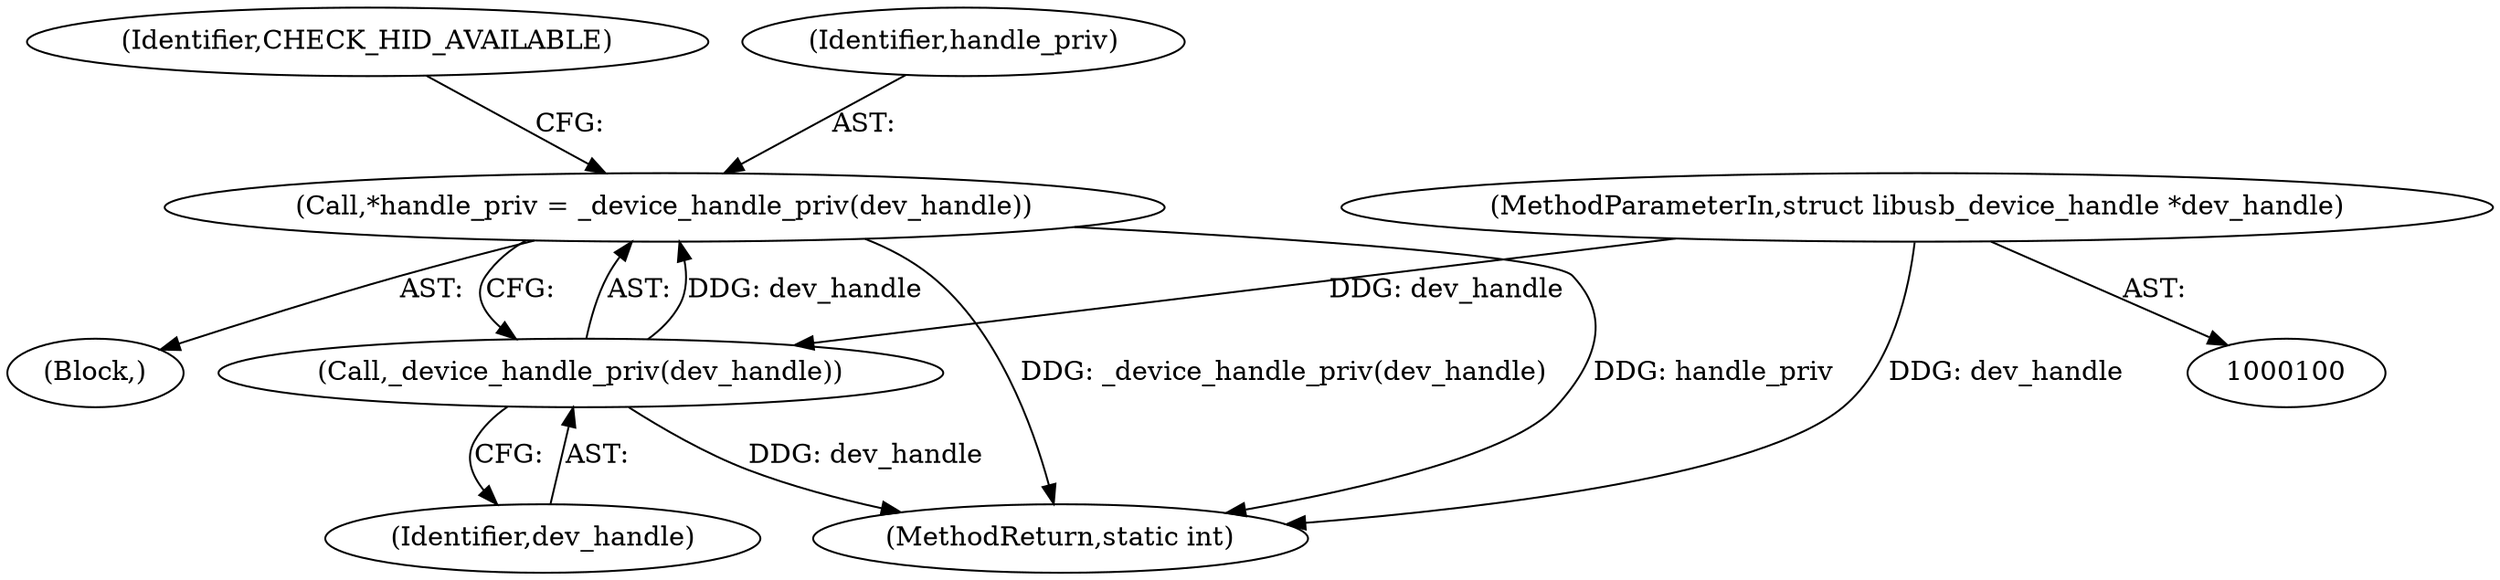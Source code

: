digraph "1_Chrome_ac149a8d4371c0e01e0934fdd57b09e86f96b5b9_22@pointer" {
"1000105" [label="(Call,*handle_priv = _device_handle_priv(dev_handle))"];
"1000107" [label="(Call,_device_handle_priv(dev_handle))"];
"1000102" [label="(MethodParameterIn,struct libusb_device_handle *dev_handle)"];
"1000102" [label="(MethodParameterIn,struct libusb_device_handle *dev_handle)"];
"1000108" [label="(Identifier,dev_handle)"];
"1000111" [label="(Identifier,CHECK_HID_AVAILABLE)"];
"1000106" [label="(Identifier,handle_priv)"];
"1000144" [label="(MethodReturn,static int)"];
"1000103" [label="(Block,)"];
"1000105" [label="(Call,*handle_priv = _device_handle_priv(dev_handle))"];
"1000107" [label="(Call,_device_handle_priv(dev_handle))"];
"1000105" -> "1000103"  [label="AST: "];
"1000105" -> "1000107"  [label="CFG: "];
"1000106" -> "1000105"  [label="AST: "];
"1000107" -> "1000105"  [label="AST: "];
"1000111" -> "1000105"  [label="CFG: "];
"1000105" -> "1000144"  [label="DDG: _device_handle_priv(dev_handle)"];
"1000105" -> "1000144"  [label="DDG: handle_priv"];
"1000107" -> "1000105"  [label="DDG: dev_handle"];
"1000107" -> "1000108"  [label="CFG: "];
"1000108" -> "1000107"  [label="AST: "];
"1000107" -> "1000144"  [label="DDG: dev_handle"];
"1000102" -> "1000107"  [label="DDG: dev_handle"];
"1000102" -> "1000100"  [label="AST: "];
"1000102" -> "1000144"  [label="DDG: dev_handle"];
}
